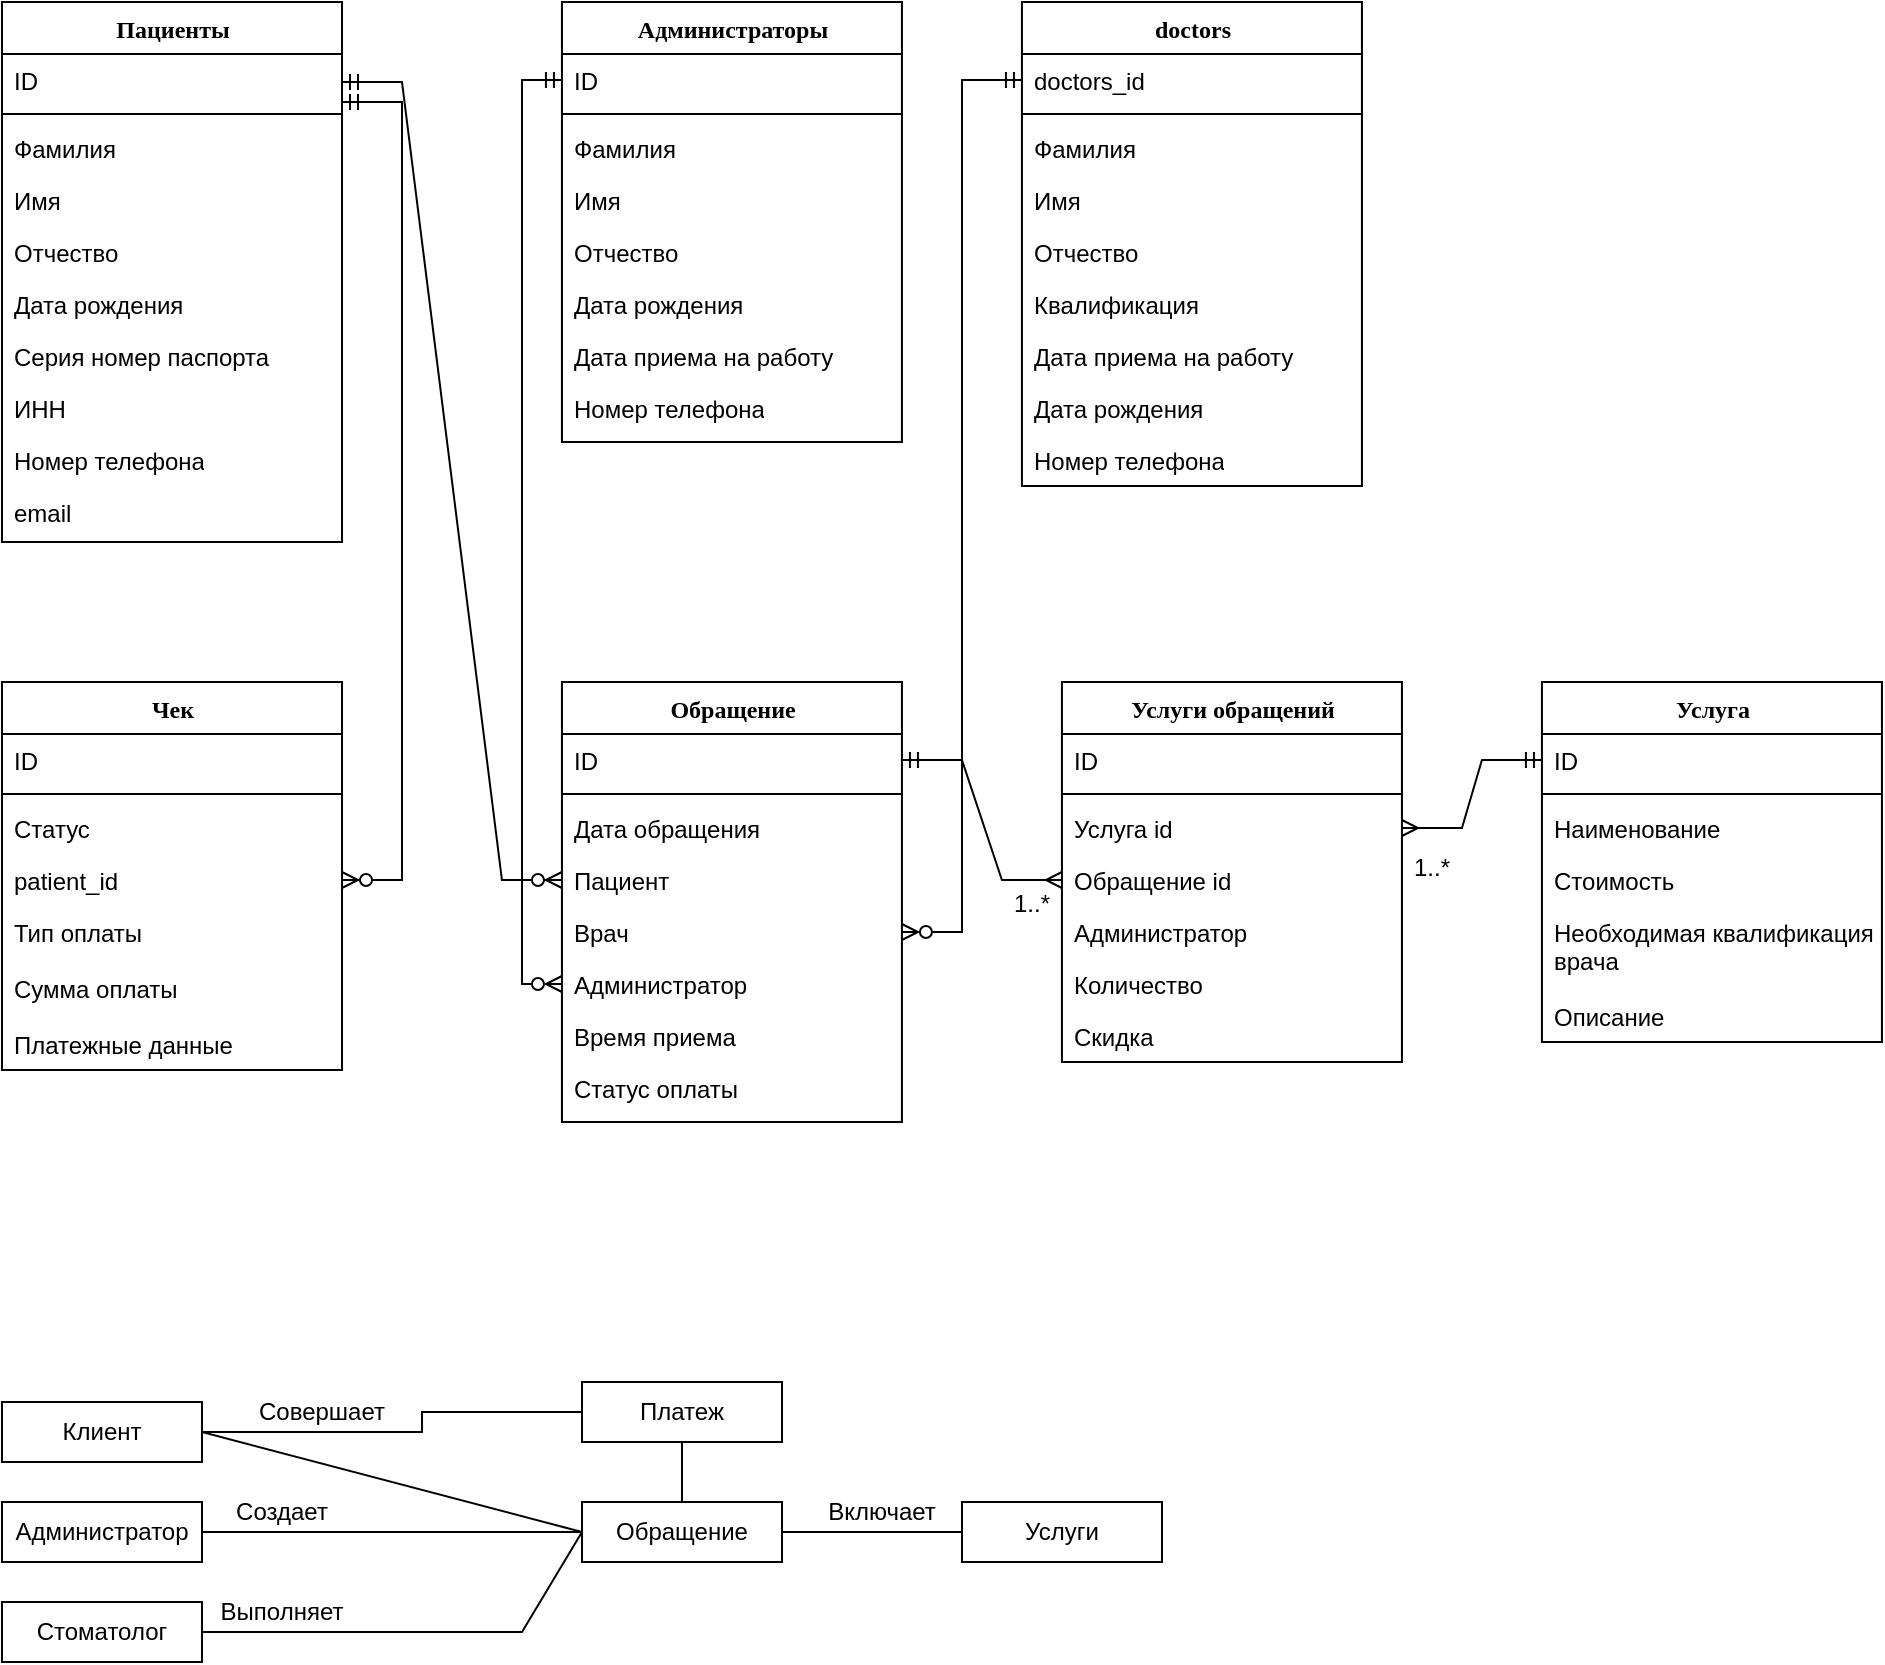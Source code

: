 <mxfile version="22.0.4" type="github">
  <diagram name="Page-1" id="9f46799a-70d6-7492-0946-bef42562c5a5">
    <mxGraphModel dx="1397" dy="777" grid="1" gridSize="10" guides="1" tooltips="1" connect="1" arrows="1" fold="1" page="1" pageScale="1" pageWidth="1100" pageHeight="850" background="none" math="0" shadow="0">
      <root>
        <mxCell id="0" />
        <mxCell id="1" parent="0" />
        <mxCell id="78961159f06e98e8-17" value="doctors" style="swimlane;html=1;fontStyle=1;align=center;verticalAlign=top;childLayout=stackLayout;horizontal=1;startSize=26;horizontalStack=0;resizeParent=1;resizeLast=0;collapsible=1;marginBottom=0;swimlaneFillColor=#ffffff;rounded=0;shadow=0;comic=0;labelBackgroundColor=none;strokeWidth=1;fillColor=none;fontFamily=Verdana;fontSize=12" parent="1" vertex="1">
          <mxGeometry x="529.97" y="10" width="170" height="242" as="geometry" />
        </mxCell>
        <mxCell id="2IfcIijcKh4kMEABv_fs-8" value="doctors_id" style="text;html=1;strokeColor=none;fillColor=none;align=left;verticalAlign=top;spacingLeft=4;spacingRight=4;whiteSpace=wrap;overflow=hidden;rotatable=0;points=[[0,0.5],[1,0.5]];portConstraint=eastwest;" parent="78961159f06e98e8-17" vertex="1">
          <mxGeometry y="26" width="170" height="26" as="geometry" />
        </mxCell>
        <mxCell id="78961159f06e98e8-51" value="" style="line;html=1;strokeWidth=1;fillColor=none;align=left;verticalAlign=middle;spacingTop=-1;spacingLeft=3;spacingRight=3;rotatable=0;labelPosition=right;points=[];portConstraint=eastwest;" parent="78961159f06e98e8-17" vertex="1">
          <mxGeometry y="52" width="170" height="8" as="geometry" />
        </mxCell>
        <mxCell id="78961159f06e98e8-21" value="Фамилия" style="text;html=1;strokeColor=none;fillColor=none;align=left;verticalAlign=top;spacingLeft=4;spacingRight=4;whiteSpace=wrap;overflow=hidden;rotatable=0;points=[[0,0.5],[1,0.5]];portConstraint=eastwest;" parent="78961159f06e98e8-17" vertex="1">
          <mxGeometry y="60" width="170" height="26" as="geometry" />
        </mxCell>
        <mxCell id="78961159f06e98e8-23" value="Имя" style="text;html=1;strokeColor=none;fillColor=none;align=left;verticalAlign=top;spacingLeft=4;spacingRight=4;whiteSpace=wrap;overflow=hidden;rotatable=0;points=[[0,0.5],[1,0.5]];portConstraint=eastwest;" parent="78961159f06e98e8-17" vertex="1">
          <mxGeometry y="86" width="170" height="26" as="geometry" />
        </mxCell>
        <mxCell id="78961159f06e98e8-25" value="Отчество" style="text;html=1;strokeColor=none;fillColor=none;align=left;verticalAlign=top;spacingLeft=4;spacingRight=4;whiteSpace=wrap;overflow=hidden;rotatable=0;points=[[0,0.5],[1,0.5]];portConstraint=eastwest;" parent="78961159f06e98e8-17" vertex="1">
          <mxGeometry y="112" width="170" height="26" as="geometry" />
        </mxCell>
        <mxCell id="2IfcIijcKh4kMEABv_fs-5" value="Квалификация" style="text;html=1;strokeColor=none;fillColor=none;align=left;verticalAlign=top;spacingLeft=4;spacingRight=4;whiteSpace=wrap;overflow=hidden;rotatable=0;points=[[0,0.5],[1,0.5]];portConstraint=eastwest;" parent="78961159f06e98e8-17" vertex="1">
          <mxGeometry y="138" width="170" height="26" as="geometry" />
        </mxCell>
        <mxCell id="78961159f06e98e8-27" value="Дата приема на работу" style="text;html=1;strokeColor=none;fillColor=none;align=left;verticalAlign=top;spacingLeft=4;spacingRight=4;whiteSpace=wrap;overflow=hidden;rotatable=0;points=[[0,0.5],[1,0.5]];portConstraint=eastwest;" parent="78961159f06e98e8-17" vertex="1">
          <mxGeometry y="164" width="170" height="26" as="geometry" />
        </mxCell>
        <mxCell id="78961159f06e98e8-26" value="Дата рождения" style="text;html=1;strokeColor=none;fillColor=none;align=left;verticalAlign=top;spacingLeft=4;spacingRight=4;whiteSpace=wrap;overflow=hidden;rotatable=0;points=[[0,0.5],[1,0.5]];portConstraint=eastwest;" parent="78961159f06e98e8-17" vertex="1">
          <mxGeometry y="190" width="170" height="26" as="geometry" />
        </mxCell>
        <mxCell id="2IfcIijcKh4kMEABv_fs-25" value="Номер телефона" style="text;html=1;strokeColor=none;fillColor=none;align=left;verticalAlign=top;spacingLeft=4;spacingRight=4;whiteSpace=wrap;overflow=hidden;rotatable=0;points=[[0,0.5],[1,0.5]];portConstraint=eastwest;" parent="78961159f06e98e8-17" vertex="1">
          <mxGeometry y="216" width="170" height="26" as="geometry" />
        </mxCell>
        <mxCell id="78961159f06e98e8-30" value="Пациенты" style="swimlane;html=1;fontStyle=1;align=center;verticalAlign=top;childLayout=stackLayout;horizontal=1;startSize=26;horizontalStack=0;resizeParent=1;resizeLast=0;collapsible=1;marginBottom=0;swimlaneFillColor=#ffffff;rounded=0;shadow=0;comic=0;labelBackgroundColor=none;strokeWidth=1;fillColor=none;fontFamily=Verdana;fontSize=12" parent="1" vertex="1">
          <mxGeometry x="20" y="10" width="170" height="270" as="geometry" />
        </mxCell>
        <mxCell id="2IfcIijcKh4kMEABv_fs-9" value="ID" style="text;html=1;strokeColor=none;fillColor=none;align=left;verticalAlign=top;spacingLeft=4;spacingRight=4;whiteSpace=wrap;overflow=hidden;rotatable=0;points=[[0,0.5],[1,0.5]];portConstraint=eastwest;" parent="78961159f06e98e8-30" vertex="1">
          <mxGeometry y="26" width="170" height="26" as="geometry" />
        </mxCell>
        <mxCell id="2IfcIijcKh4kMEABv_fs-10" value="" style="line;html=1;strokeWidth=1;fillColor=none;align=left;verticalAlign=middle;spacingTop=-1;spacingLeft=3;spacingRight=3;rotatable=0;labelPosition=right;points=[];portConstraint=eastwest;" parent="78961159f06e98e8-30" vertex="1">
          <mxGeometry y="52" width="170" height="8" as="geometry" />
        </mxCell>
        <mxCell id="78961159f06e98e8-31" value="Фамилия" style="text;html=1;strokeColor=none;fillColor=none;align=left;verticalAlign=top;spacingLeft=4;spacingRight=4;whiteSpace=wrap;overflow=hidden;rotatable=0;points=[[0,0.5],[1,0.5]];portConstraint=eastwest;" parent="78961159f06e98e8-30" vertex="1">
          <mxGeometry y="60" width="170" height="26" as="geometry" />
        </mxCell>
        <mxCell id="78961159f06e98e8-32" value="Имя" style="text;html=1;strokeColor=none;fillColor=none;align=left;verticalAlign=top;spacingLeft=4;spacingRight=4;whiteSpace=wrap;overflow=hidden;rotatable=0;points=[[0,0.5],[1,0.5]];portConstraint=eastwest;" parent="78961159f06e98e8-30" vertex="1">
          <mxGeometry y="86" width="170" height="26" as="geometry" />
        </mxCell>
        <mxCell id="78961159f06e98e8-33" value="Отчество" style="text;html=1;strokeColor=none;fillColor=none;align=left;verticalAlign=top;spacingLeft=4;spacingRight=4;whiteSpace=wrap;overflow=hidden;rotatable=0;points=[[0,0.5],[1,0.5]];portConstraint=eastwest;" parent="78961159f06e98e8-30" vertex="1">
          <mxGeometry y="112" width="170" height="26" as="geometry" />
        </mxCell>
        <mxCell id="78961159f06e98e8-34" value="Дата рождения" style="text;html=1;strokeColor=none;fillColor=none;align=left;verticalAlign=top;spacingLeft=4;spacingRight=4;whiteSpace=wrap;overflow=hidden;rotatable=0;points=[[0,0.5],[1,0.5]];portConstraint=eastwest;" parent="78961159f06e98e8-30" vertex="1">
          <mxGeometry y="138" width="170" height="26" as="geometry" />
        </mxCell>
        <mxCell id="78961159f06e98e8-36" value="Серия номер паспорта" style="text;html=1;strokeColor=none;fillColor=none;align=left;verticalAlign=top;spacingLeft=4;spacingRight=4;whiteSpace=wrap;overflow=hidden;rotatable=0;points=[[0,0.5],[1,0.5]];portConstraint=eastwest;" parent="78961159f06e98e8-30" vertex="1">
          <mxGeometry y="164" width="170" height="26" as="geometry" />
        </mxCell>
        <mxCell id="78961159f06e98e8-37" value="ИНН" style="text;html=1;strokeColor=none;fillColor=none;align=left;verticalAlign=top;spacingLeft=4;spacingRight=4;whiteSpace=wrap;overflow=hidden;rotatable=0;points=[[0,0.5],[1,0.5]];portConstraint=eastwest;" parent="78961159f06e98e8-30" vertex="1">
          <mxGeometry y="190" width="170" height="26" as="geometry" />
        </mxCell>
        <mxCell id="2IfcIijcKh4kMEABv_fs-23" value="Номер телефона" style="text;html=1;strokeColor=none;fillColor=none;align=left;verticalAlign=top;spacingLeft=4;spacingRight=4;whiteSpace=wrap;overflow=hidden;rotatable=0;points=[[0,0.5],[1,0.5]];portConstraint=eastwest;" parent="78961159f06e98e8-30" vertex="1">
          <mxGeometry y="216" width="170" height="26" as="geometry" />
        </mxCell>
        <mxCell id="2IfcIijcKh4kMEABv_fs-24" value="email" style="text;html=1;strokeColor=none;fillColor=none;align=left;verticalAlign=top;spacingLeft=4;spacingRight=4;whiteSpace=wrap;overflow=hidden;rotatable=0;points=[[0,0.5],[1,0.5]];portConstraint=eastwest;" parent="78961159f06e98e8-30" vertex="1">
          <mxGeometry y="242" width="170" height="26" as="geometry" />
        </mxCell>
        <mxCell id="78961159f06e98e8-56" value="Услуга" style="swimlane;html=1;fontStyle=1;align=center;verticalAlign=top;childLayout=stackLayout;horizontal=1;startSize=26;horizontalStack=0;resizeParent=1;resizeLast=0;collapsible=1;marginBottom=0;swimlaneFillColor=#ffffff;rounded=0;shadow=0;comic=0;labelBackgroundColor=none;strokeWidth=1;fillColor=none;fontFamily=Verdana;fontSize=12" parent="1" vertex="1">
          <mxGeometry x="789.97" y="350" width="170" height="180" as="geometry" />
        </mxCell>
        <mxCell id="2IfcIijcKh4kMEABv_fs-11" value="ID" style="text;html=1;strokeColor=none;fillColor=none;align=left;verticalAlign=top;spacingLeft=4;spacingRight=4;whiteSpace=wrap;overflow=hidden;rotatable=0;points=[[0,0.5],[1,0.5]];portConstraint=eastwest;" parent="78961159f06e98e8-56" vertex="1">
          <mxGeometry y="26" width="170" height="26" as="geometry" />
        </mxCell>
        <mxCell id="2IfcIijcKh4kMEABv_fs-12" value="" style="line;html=1;strokeWidth=1;fillColor=none;align=left;verticalAlign=middle;spacingTop=-1;spacingLeft=3;spacingRight=3;rotatable=0;labelPosition=right;points=[];portConstraint=eastwest;" parent="78961159f06e98e8-56" vertex="1">
          <mxGeometry y="52" width="170" height="8" as="geometry" />
        </mxCell>
        <mxCell id="78961159f06e98e8-57" value="Наименование" style="text;html=1;strokeColor=none;fillColor=none;align=left;verticalAlign=top;spacingLeft=4;spacingRight=4;whiteSpace=wrap;overflow=hidden;rotatable=0;points=[[0,0.5],[1,0.5]];portConstraint=eastwest;" parent="78961159f06e98e8-56" vertex="1">
          <mxGeometry y="60" width="170" height="26" as="geometry" />
        </mxCell>
        <mxCell id="78961159f06e98e8-58" value="Стоимость" style="text;html=1;strokeColor=none;fillColor=none;align=left;verticalAlign=top;spacingLeft=4;spacingRight=4;whiteSpace=wrap;overflow=hidden;rotatable=0;points=[[0,0.5],[1,0.5]];portConstraint=eastwest;" parent="78961159f06e98e8-56" vertex="1">
          <mxGeometry y="86" width="170" height="26" as="geometry" />
        </mxCell>
        <mxCell id="78961159f06e98e8-59" value="Необходимая квалификация врача" style="text;html=1;strokeColor=none;fillColor=none;align=left;verticalAlign=top;spacingLeft=4;spacingRight=4;whiteSpace=wrap;overflow=hidden;rotatable=0;points=[[0,0.5],[1,0.5]];portConstraint=eastwest;" parent="78961159f06e98e8-56" vertex="1">
          <mxGeometry y="112" width="170" height="42" as="geometry" />
        </mxCell>
        <mxCell id="2IfcIijcKh4kMEABv_fs-26" value="Описание" style="text;html=1;strokeColor=none;fillColor=none;align=left;verticalAlign=top;spacingLeft=4;spacingRight=4;whiteSpace=wrap;overflow=hidden;rotatable=0;points=[[0,0.5],[1,0.5]];portConstraint=eastwest;" parent="78961159f06e98e8-56" vertex="1">
          <mxGeometry y="154" width="170" height="26" as="geometry" />
        </mxCell>
        <mxCell id="2IfcIijcKh4kMEABv_fs-13" value="Обращение" style="swimlane;html=1;fontStyle=1;align=center;verticalAlign=top;childLayout=stackLayout;horizontal=1;startSize=26;horizontalStack=0;resizeParent=1;resizeLast=0;collapsible=1;marginBottom=0;swimlaneFillColor=#ffffff;rounded=0;shadow=0;comic=0;labelBackgroundColor=none;strokeWidth=1;fillColor=none;fontFamily=Verdana;fontSize=12" parent="1" vertex="1">
          <mxGeometry x="299.97" y="350" width="170" height="220" as="geometry" />
        </mxCell>
        <mxCell id="2IfcIijcKh4kMEABv_fs-14" value="ID" style="text;html=1;strokeColor=none;fillColor=none;align=left;verticalAlign=top;spacingLeft=4;spacingRight=4;whiteSpace=wrap;overflow=hidden;rotatable=0;points=[[0,0.5],[1,0.5]];portConstraint=eastwest;" parent="2IfcIijcKh4kMEABv_fs-13" vertex="1">
          <mxGeometry y="26" width="170" height="26" as="geometry" />
        </mxCell>
        <mxCell id="2IfcIijcKh4kMEABv_fs-15" value="" style="line;html=1;strokeWidth=1;fillColor=none;align=left;verticalAlign=middle;spacingTop=-1;spacingLeft=3;spacingRight=3;rotatable=0;labelPosition=right;points=[];portConstraint=eastwest;" parent="2IfcIijcKh4kMEABv_fs-13" vertex="1">
          <mxGeometry y="52" width="170" height="8" as="geometry" />
        </mxCell>
        <mxCell id="2IfcIijcKh4kMEABv_fs-20" value="Дата обращения" style="text;html=1;strokeColor=none;fillColor=none;align=left;verticalAlign=top;spacingLeft=4;spacingRight=4;whiteSpace=wrap;overflow=hidden;rotatable=0;points=[[0,0.5],[1,0.5]];portConstraint=eastwest;" parent="2IfcIijcKh4kMEABv_fs-13" vertex="1">
          <mxGeometry y="60" width="170" height="26" as="geometry" />
        </mxCell>
        <mxCell id="2IfcIijcKh4kMEABv_fs-16" value="Пациент" style="text;html=1;strokeColor=none;fillColor=none;align=left;verticalAlign=top;spacingLeft=4;spacingRight=4;whiteSpace=wrap;overflow=hidden;rotatable=0;points=[[0,0.5],[1,0.5]];portConstraint=eastwest;" parent="2IfcIijcKh4kMEABv_fs-13" vertex="1">
          <mxGeometry y="86" width="170" height="26" as="geometry" />
        </mxCell>
        <mxCell id="2IfcIijcKh4kMEABv_fs-17" value="Врач" style="text;html=1;strokeColor=none;fillColor=none;align=left;verticalAlign=top;spacingLeft=4;spacingRight=4;whiteSpace=wrap;overflow=hidden;rotatable=0;points=[[0,0.5],[1,0.5]];portConstraint=eastwest;" parent="2IfcIijcKh4kMEABv_fs-13" vertex="1">
          <mxGeometry y="112" width="170" height="26" as="geometry" />
        </mxCell>
        <mxCell id="2IfcIijcKh4kMEABv_fs-88" value="Администратор" style="text;html=1;strokeColor=none;fillColor=none;align=left;verticalAlign=top;spacingLeft=4;spacingRight=4;whiteSpace=wrap;overflow=hidden;rotatable=0;points=[[0,0.5],[1,0.5]];portConstraint=eastwest;" parent="2IfcIijcKh4kMEABv_fs-13" vertex="1">
          <mxGeometry y="138" width="170" height="26" as="geometry" />
        </mxCell>
        <mxCell id="2IfcIijcKh4kMEABv_fs-75" value="Время приема" style="text;html=1;strokeColor=none;fillColor=none;align=left;verticalAlign=top;spacingLeft=4;spacingRight=4;whiteSpace=wrap;overflow=hidden;rotatable=0;points=[[0,0.5],[1,0.5]];portConstraint=eastwest;" parent="2IfcIijcKh4kMEABv_fs-13" vertex="1">
          <mxGeometry y="164" width="170" height="26" as="geometry" />
        </mxCell>
        <mxCell id="2IfcIijcKh4kMEABv_fs-79" value="Статус оплаты" style="text;html=1;strokeColor=none;fillColor=none;align=left;verticalAlign=top;spacingLeft=4;spacingRight=4;whiteSpace=wrap;overflow=hidden;rotatable=0;points=[[0,0.5],[1,0.5]];portConstraint=eastwest;" parent="2IfcIijcKh4kMEABv_fs-13" vertex="1">
          <mxGeometry y="190" width="170" height="26" as="geometry" />
        </mxCell>
        <mxCell id="2IfcIijcKh4kMEABv_fs-28" value="Стоматолог" style="rounded=0;whiteSpace=wrap;html=1;" parent="1" vertex="1">
          <mxGeometry x="20" y="810" width="100" height="30" as="geometry" />
        </mxCell>
        <mxCell id="hJ3jjFRtR-Yh6-QT9F3C-5" style="edgeStyle=orthogonalEdgeStyle;rounded=0;orthogonalLoop=1;jettySize=auto;html=1;exitX=1;exitY=0.5;exitDx=0;exitDy=0;endArrow=none;endFill=0;" edge="1" parent="1" source="2IfcIijcKh4kMEABv_fs-29" target="2IfcIijcKh4kMEABv_fs-37">
          <mxGeometry relative="1" as="geometry">
            <Array as="points">
              <mxPoint x="230" y="725" />
              <mxPoint x="230" y="715" />
            </Array>
          </mxGeometry>
        </mxCell>
        <mxCell id="2IfcIijcKh4kMEABv_fs-29" value="Клиент" style="rounded=0;whiteSpace=wrap;html=1;" parent="1" vertex="1">
          <mxGeometry x="20" y="710" width="100" height="30" as="geometry" />
        </mxCell>
        <mxCell id="2IfcIijcKh4kMEABv_fs-30" value="Администратор" style="rounded=0;whiteSpace=wrap;html=1;" parent="1" vertex="1">
          <mxGeometry x="20" y="760" width="100" height="30" as="geometry" />
        </mxCell>
        <mxCell id="2IfcIijcKh4kMEABv_fs-31" value="Обращение" style="rounded=0;whiteSpace=wrap;html=1;" parent="1" vertex="1">
          <mxGeometry x="310" y="760" width="100" height="30" as="geometry" />
        </mxCell>
        <mxCell id="2IfcIijcKh4kMEABv_fs-32" value="Услуги" style="rounded=0;whiteSpace=wrap;html=1;" parent="1" vertex="1">
          <mxGeometry x="500" y="760" width="100" height="30" as="geometry" />
        </mxCell>
        <mxCell id="2IfcIijcKh4kMEABv_fs-33" value="" style="endArrow=none;html=1;rounded=0;entryX=0;entryY=0.5;entryDx=0;entryDy=0;exitX=1;exitY=0.5;exitDx=0;exitDy=0;" parent="1" source="2IfcIijcKh4kMEABv_fs-30" target="2IfcIijcKh4kMEABv_fs-31" edge="1">
          <mxGeometry width="50" height="50" relative="1" as="geometry">
            <mxPoint x="140" y="660" as="sourcePoint" />
            <mxPoint x="190" y="610" as="targetPoint" />
            <Array as="points" />
          </mxGeometry>
        </mxCell>
        <mxCell id="2IfcIijcKh4kMEABv_fs-34" value="Создает" style="text;html=1;strokeColor=none;fillColor=none;align=center;verticalAlign=middle;whiteSpace=wrap;rounded=0;" parent="1" vertex="1">
          <mxGeometry x="130" y="750" width="60" height="30" as="geometry" />
        </mxCell>
        <mxCell id="2IfcIijcKh4kMEABv_fs-35" value="" style="endArrow=none;html=1;rounded=0;exitX=1;exitY=0.5;exitDx=0;exitDy=0;entryX=0;entryY=0.5;entryDx=0;entryDy=0;" parent="1" source="2IfcIijcKh4kMEABv_fs-31" target="2IfcIijcKh4kMEABv_fs-32" edge="1">
          <mxGeometry width="50" height="50" relative="1" as="geometry">
            <mxPoint x="400" y="750" as="sourcePoint" />
            <mxPoint x="450" y="700" as="targetPoint" />
          </mxGeometry>
        </mxCell>
        <mxCell id="2IfcIijcKh4kMEABv_fs-36" value="Включает" style="text;html=1;strokeColor=none;fillColor=none;align=center;verticalAlign=middle;whiteSpace=wrap;rounded=0;" parent="1" vertex="1">
          <mxGeometry x="430" y="750" width="60" height="30" as="geometry" />
        </mxCell>
        <mxCell id="2IfcIijcKh4kMEABv_fs-37" value="Платеж" style="rounded=0;whiteSpace=wrap;html=1;" parent="1" vertex="1">
          <mxGeometry x="310" y="700" width="100" height="30" as="geometry" />
        </mxCell>
        <mxCell id="2IfcIijcKh4kMEABv_fs-38" value="" style="endArrow=none;html=1;rounded=0;entryX=0.5;entryY=1;entryDx=0;entryDy=0;exitX=0.5;exitY=0;exitDx=0;exitDy=0;" parent="1" source="2IfcIijcKh4kMEABv_fs-31" target="2IfcIijcKh4kMEABv_fs-37" edge="1">
          <mxGeometry width="50" height="50" relative="1" as="geometry">
            <mxPoint x="400" y="740" as="sourcePoint" />
            <mxPoint x="450" y="690" as="targetPoint" />
          </mxGeometry>
        </mxCell>
        <mxCell id="2IfcIijcKh4kMEABv_fs-39" value="" style="endArrow=none;html=1;rounded=0;entryX=0;entryY=0.5;entryDx=0;entryDy=0;exitX=1;exitY=0.5;exitDx=0;exitDy=0;" parent="1" target="2IfcIijcKh4kMEABv_fs-31" edge="1" source="2IfcIijcKh4kMEABv_fs-29">
          <mxGeometry width="50" height="50" relative="1" as="geometry">
            <mxPoint x="140" y="650" as="sourcePoint" />
            <mxPoint x="190" y="600" as="targetPoint" />
            <Array as="points" />
          </mxGeometry>
        </mxCell>
        <mxCell id="2IfcIijcKh4kMEABv_fs-40" value="Совершает" style="text;html=1;strokeColor=none;fillColor=none;align=center;verticalAlign=middle;whiteSpace=wrap;rounded=0;" parent="1" vertex="1">
          <mxGeometry x="150" y="700" width="60" height="30" as="geometry" />
        </mxCell>
        <mxCell id="2IfcIijcKh4kMEABv_fs-41" value="" style="endArrow=none;html=1;rounded=0;entryX=0;entryY=0.5;entryDx=0;entryDy=0;exitX=1;exitY=0.5;exitDx=0;exitDy=0;" parent="1" source="2IfcIijcKh4kMEABv_fs-28" target="2IfcIijcKh4kMEABv_fs-31" edge="1">
          <mxGeometry width="50" height="50" relative="1" as="geometry">
            <mxPoint x="430" y="770" as="sourcePoint" />
            <mxPoint x="480" y="720" as="targetPoint" />
            <Array as="points">
              <mxPoint x="280" y="825" />
            </Array>
          </mxGeometry>
        </mxCell>
        <mxCell id="2IfcIijcKh4kMEABv_fs-42" value="Выполняет" style="text;html=1;strokeColor=none;fillColor=none;align=center;verticalAlign=middle;whiteSpace=wrap;rounded=0;" parent="1" vertex="1">
          <mxGeometry x="130" y="800" width="60" height="30" as="geometry" />
        </mxCell>
        <mxCell id="2IfcIijcKh4kMEABv_fs-50" value="Администраторы" style="swimlane;html=1;fontStyle=1;align=center;verticalAlign=top;childLayout=stackLayout;horizontal=1;startSize=26;horizontalStack=0;resizeParent=1;resizeLast=0;collapsible=1;marginBottom=0;swimlaneFillColor=#ffffff;rounded=0;shadow=0;comic=0;labelBackgroundColor=none;strokeWidth=1;fillColor=none;fontFamily=Verdana;fontSize=12" parent="1" vertex="1">
          <mxGeometry x="299.97" y="10" width="170" height="220" as="geometry" />
        </mxCell>
        <mxCell id="2IfcIijcKh4kMEABv_fs-51" value="ID" style="text;html=1;strokeColor=none;fillColor=none;align=left;verticalAlign=top;spacingLeft=4;spacingRight=4;whiteSpace=wrap;overflow=hidden;rotatable=0;points=[[0,0.5],[1,0.5]];portConstraint=eastwest;" parent="2IfcIijcKh4kMEABv_fs-50" vertex="1">
          <mxGeometry y="26" width="170" height="26" as="geometry" />
        </mxCell>
        <mxCell id="2IfcIijcKh4kMEABv_fs-52" value="" style="line;html=1;strokeWidth=1;fillColor=none;align=left;verticalAlign=middle;spacingTop=-1;spacingLeft=3;spacingRight=3;rotatable=0;labelPosition=right;points=[];portConstraint=eastwest;" parent="2IfcIijcKh4kMEABv_fs-50" vertex="1">
          <mxGeometry y="52" width="170" height="8" as="geometry" />
        </mxCell>
        <mxCell id="2IfcIijcKh4kMEABv_fs-53" value="Фамилия" style="text;html=1;strokeColor=none;fillColor=none;align=left;verticalAlign=top;spacingLeft=4;spacingRight=4;whiteSpace=wrap;overflow=hidden;rotatable=0;points=[[0,0.5],[1,0.5]];portConstraint=eastwest;" parent="2IfcIijcKh4kMEABv_fs-50" vertex="1">
          <mxGeometry y="60" width="170" height="26" as="geometry" />
        </mxCell>
        <mxCell id="2IfcIijcKh4kMEABv_fs-54" value="Имя" style="text;html=1;strokeColor=none;fillColor=none;align=left;verticalAlign=top;spacingLeft=4;spacingRight=4;whiteSpace=wrap;overflow=hidden;rotatable=0;points=[[0,0.5],[1,0.5]];portConstraint=eastwest;" parent="2IfcIijcKh4kMEABv_fs-50" vertex="1">
          <mxGeometry y="86" width="170" height="26" as="geometry" />
        </mxCell>
        <mxCell id="2IfcIijcKh4kMEABv_fs-55" value="Отчество" style="text;html=1;strokeColor=none;fillColor=none;align=left;verticalAlign=top;spacingLeft=4;spacingRight=4;whiteSpace=wrap;overflow=hidden;rotatable=0;points=[[0,0.5],[1,0.5]];portConstraint=eastwest;" parent="2IfcIijcKh4kMEABv_fs-50" vertex="1">
          <mxGeometry y="112" width="170" height="26" as="geometry" />
        </mxCell>
        <mxCell id="2IfcIijcKh4kMEABv_fs-56" value="Дата рождения" style="text;html=1;strokeColor=none;fillColor=none;align=left;verticalAlign=top;spacingLeft=4;spacingRight=4;whiteSpace=wrap;overflow=hidden;rotatable=0;points=[[0,0.5],[1,0.5]];portConstraint=eastwest;" parent="2IfcIijcKh4kMEABv_fs-50" vertex="1">
          <mxGeometry y="138" width="170" height="26" as="geometry" />
        </mxCell>
        <mxCell id="2IfcIijcKh4kMEABv_fs-57" value="Дата приема на работу" style="text;html=1;strokeColor=none;fillColor=none;align=left;verticalAlign=top;spacingLeft=4;spacingRight=4;whiteSpace=wrap;overflow=hidden;rotatable=0;points=[[0,0.5],[1,0.5]];portConstraint=eastwest;" parent="2IfcIijcKh4kMEABv_fs-50" vertex="1">
          <mxGeometry y="164" width="170" height="26" as="geometry" />
        </mxCell>
        <mxCell id="2IfcIijcKh4kMEABv_fs-59" value="Номер телефона" style="text;html=1;strokeColor=none;fillColor=none;align=left;verticalAlign=top;spacingLeft=4;spacingRight=4;whiteSpace=wrap;overflow=hidden;rotatable=0;points=[[0,0.5],[1,0.5]];portConstraint=eastwest;" parent="2IfcIijcKh4kMEABv_fs-50" vertex="1">
          <mxGeometry y="190" width="170" height="26" as="geometry" />
        </mxCell>
        <mxCell id="2IfcIijcKh4kMEABv_fs-61" value="Чек" style="swimlane;html=1;fontStyle=1;align=center;verticalAlign=top;childLayout=stackLayout;horizontal=1;startSize=26;horizontalStack=0;resizeParent=1;resizeLast=0;collapsible=1;marginBottom=0;swimlaneFillColor=#ffffff;rounded=0;shadow=0;comic=0;labelBackgroundColor=none;strokeWidth=1;fillColor=none;fontFamily=Verdana;fontSize=12" parent="1" vertex="1">
          <mxGeometry x="20" y="350" width="170" height="194" as="geometry" />
        </mxCell>
        <mxCell id="2IfcIijcKh4kMEABv_fs-62" value="ID" style="text;html=1;strokeColor=none;fillColor=none;align=left;verticalAlign=top;spacingLeft=4;spacingRight=4;whiteSpace=wrap;overflow=hidden;rotatable=0;points=[[0,0.5],[1,0.5]];portConstraint=eastwest;" parent="2IfcIijcKh4kMEABv_fs-61" vertex="1">
          <mxGeometry y="26" width="170" height="26" as="geometry" />
        </mxCell>
        <mxCell id="2IfcIijcKh4kMEABv_fs-63" value="" style="line;html=1;strokeWidth=1;fillColor=none;align=left;verticalAlign=middle;spacingTop=-1;spacingLeft=3;spacingRight=3;rotatable=0;labelPosition=right;points=[];portConstraint=eastwest;" parent="2IfcIijcKh4kMEABv_fs-61" vertex="1">
          <mxGeometry y="52" width="170" height="8" as="geometry" />
        </mxCell>
        <mxCell id="2IfcIijcKh4kMEABv_fs-64" value="Статус" style="text;html=1;strokeColor=none;fillColor=none;align=left;verticalAlign=top;spacingLeft=4;spacingRight=4;whiteSpace=wrap;overflow=hidden;rotatable=0;points=[[0,0.5],[1,0.5]];portConstraint=eastwest;" parent="2IfcIijcKh4kMEABv_fs-61" vertex="1">
          <mxGeometry y="60" width="170" height="26" as="geometry" />
        </mxCell>
        <mxCell id="2IfcIijcKh4kMEABv_fs-65" value="patient_id" style="text;html=1;strokeColor=none;fillColor=none;align=left;verticalAlign=top;spacingLeft=4;spacingRight=4;whiteSpace=wrap;overflow=hidden;rotatable=0;points=[[0,0.5],[1,0.5]];portConstraint=eastwest;" parent="2IfcIijcKh4kMEABv_fs-61" vertex="1">
          <mxGeometry y="86" width="170" height="26" as="geometry" />
        </mxCell>
        <mxCell id="2IfcIijcKh4kMEABv_fs-66" value="Тип оплаты" style="text;html=1;strokeColor=none;fillColor=none;align=left;verticalAlign=top;spacingLeft=4;spacingRight=4;whiteSpace=wrap;overflow=hidden;rotatable=0;points=[[0,0.5],[1,0.5]];portConstraint=eastwest;" parent="2IfcIijcKh4kMEABv_fs-61" vertex="1">
          <mxGeometry y="112" width="170" height="28" as="geometry" />
        </mxCell>
        <mxCell id="2IfcIijcKh4kMEABv_fs-87" value="Сумма оплаты" style="text;html=1;strokeColor=none;fillColor=none;align=left;verticalAlign=top;spacingLeft=4;spacingRight=4;whiteSpace=wrap;overflow=hidden;rotatable=0;points=[[0,0.5],[1,0.5]];portConstraint=eastwest;" parent="2IfcIijcKh4kMEABv_fs-61" vertex="1">
          <mxGeometry y="140" width="170" height="28" as="geometry" />
        </mxCell>
        <mxCell id="hJ3jjFRtR-Yh6-QT9F3C-27" value="Платежные данные" style="text;html=1;strokeColor=none;fillColor=none;align=left;verticalAlign=top;spacingLeft=4;spacingRight=4;whiteSpace=wrap;overflow=hidden;rotatable=0;points=[[0,0.5],[1,0.5]];portConstraint=eastwest;" vertex="1" parent="2IfcIijcKh4kMEABv_fs-61">
          <mxGeometry y="168" width="170" height="26" as="geometry" />
        </mxCell>
        <mxCell id="2IfcIijcKh4kMEABv_fs-80" value="Услуги обращений" style="swimlane;html=1;fontStyle=1;align=center;verticalAlign=top;childLayout=stackLayout;horizontal=1;startSize=26;horizontalStack=0;resizeParent=1;resizeLast=0;collapsible=1;marginBottom=0;swimlaneFillColor=#ffffff;rounded=0;shadow=0;comic=0;labelBackgroundColor=none;strokeWidth=1;fillColor=none;fontFamily=Verdana;fontSize=12" parent="1" vertex="1">
          <mxGeometry x="549.97" y="350" width="170" height="190" as="geometry" />
        </mxCell>
        <mxCell id="2IfcIijcKh4kMEABv_fs-81" value="ID" style="text;html=1;strokeColor=none;fillColor=none;align=left;verticalAlign=top;spacingLeft=4;spacingRight=4;whiteSpace=wrap;overflow=hidden;rotatable=0;points=[[0,0.5],[1,0.5]];portConstraint=eastwest;" parent="2IfcIijcKh4kMEABv_fs-80" vertex="1">
          <mxGeometry y="26" width="170" height="26" as="geometry" />
        </mxCell>
        <mxCell id="2IfcIijcKh4kMEABv_fs-82" value="" style="line;html=1;strokeWidth=1;fillColor=none;align=left;verticalAlign=middle;spacingTop=-1;spacingLeft=3;spacingRight=3;rotatable=0;labelPosition=right;points=[];portConstraint=eastwest;" parent="2IfcIijcKh4kMEABv_fs-80" vertex="1">
          <mxGeometry y="52" width="170" height="8" as="geometry" />
        </mxCell>
        <mxCell id="2IfcIijcKh4kMEABv_fs-83" value="Услуга id" style="text;html=1;strokeColor=none;fillColor=none;align=left;verticalAlign=top;spacingLeft=4;spacingRight=4;whiteSpace=wrap;overflow=hidden;rotatable=0;points=[[0,0.5],[1,0.5]];portConstraint=eastwest;" parent="2IfcIijcKh4kMEABv_fs-80" vertex="1">
          <mxGeometry y="60" width="170" height="26" as="geometry" />
        </mxCell>
        <mxCell id="2IfcIijcKh4kMEABv_fs-92" value="Обращение id" style="text;html=1;strokeColor=none;fillColor=none;align=left;verticalAlign=top;spacingLeft=4;spacingRight=4;whiteSpace=wrap;overflow=hidden;rotatable=0;points=[[0,0.5],[1,0.5]];portConstraint=eastwest;" parent="2IfcIijcKh4kMEABv_fs-80" vertex="1">
          <mxGeometry y="86" width="170" height="26" as="geometry" />
        </mxCell>
        <mxCell id="2IfcIijcKh4kMEABv_fs-89" value="Администратор" style="text;html=1;strokeColor=none;fillColor=none;align=left;verticalAlign=top;spacingLeft=4;spacingRight=4;whiteSpace=wrap;overflow=hidden;rotatable=0;points=[[0,0.5],[1,0.5]];portConstraint=eastwest;" parent="2IfcIijcKh4kMEABv_fs-80" vertex="1">
          <mxGeometry y="112" width="170" height="26" as="geometry" />
        </mxCell>
        <mxCell id="hJ3jjFRtR-Yh6-QT9F3C-14" value="Количество" style="text;html=1;strokeColor=none;fillColor=none;align=left;verticalAlign=top;spacingLeft=4;spacingRight=4;whiteSpace=wrap;overflow=hidden;rotatable=0;points=[[0,0.5],[1,0.5]];portConstraint=eastwest;" vertex="1" parent="2IfcIijcKh4kMEABv_fs-80">
          <mxGeometry y="138" width="170" height="26" as="geometry" />
        </mxCell>
        <mxCell id="hJ3jjFRtR-Yh6-QT9F3C-15" value="Скидка" style="text;html=1;strokeColor=none;fillColor=none;align=left;verticalAlign=top;spacingLeft=4;spacingRight=4;whiteSpace=wrap;overflow=hidden;rotatable=0;points=[[0,0.5],[1,0.5]];portConstraint=eastwest;" vertex="1" parent="2IfcIijcKh4kMEABv_fs-80">
          <mxGeometry y="164" width="170" height="26" as="geometry" />
        </mxCell>
        <mxCell id="2IfcIijcKh4kMEABv_fs-90" value="" style="edgeStyle=entityRelationEdgeStyle;fontSize=12;html=1;endArrow=ERmandOne;endFill=0;startArrow=ERmany;rounded=0;startFill=0;" parent="1" source="2IfcIijcKh4kMEABv_fs-83" target="2IfcIijcKh4kMEABv_fs-11" edge="1">
          <mxGeometry width="100" height="100" relative="1" as="geometry">
            <mxPoint x="719.97" y="460" as="sourcePoint" />
            <mxPoint x="819.97" y="360" as="targetPoint" />
            <Array as="points">
              <mxPoint x="809.97" y="390" />
            </Array>
          </mxGeometry>
        </mxCell>
        <mxCell id="2IfcIijcKh4kMEABv_fs-91" value="" style="edgeStyle=entityRelationEdgeStyle;fontSize=12;html=1;endArrow=ERmany;endFill=0;startArrow=ERmandOne;rounded=0;entryX=0;entryY=0.5;entryDx=0;entryDy=0;startFill=0;" parent="1" source="2IfcIijcKh4kMEABv_fs-14" target="2IfcIijcKh4kMEABv_fs-92" edge="1">
          <mxGeometry width="100" height="100" relative="1" as="geometry">
            <mxPoint x="519.97" y="370" as="sourcePoint" />
            <mxPoint x="554.97" y="318" as="targetPoint" />
            <Array as="points">
              <mxPoint x="554.97" y="325" />
            </Array>
          </mxGeometry>
        </mxCell>
        <mxCell id="hJ3jjFRtR-Yh6-QT9F3C-1" style="edgeStyle=orthogonalEdgeStyle;rounded=0;orthogonalLoop=1;jettySize=auto;html=1;entryX=0;entryY=0.5;entryDx=0;entryDy=0;endArrow=ERzeroToMany;endFill=0;startArrow=ERmandOne;startFill=0;" edge="1" parent="1" source="2IfcIijcKh4kMEABv_fs-51" target="2IfcIijcKh4kMEABv_fs-88">
          <mxGeometry relative="1" as="geometry" />
        </mxCell>
        <mxCell id="hJ3jjFRtR-Yh6-QT9F3C-4" style="edgeStyle=orthogonalEdgeStyle;rounded=0;orthogonalLoop=1;jettySize=auto;html=1;exitX=0;exitY=0.5;exitDx=0;exitDy=0;entryX=1;entryY=0.5;entryDx=0;entryDy=0;endArrow=ERzeroToMany;endFill=0;startArrow=ERmandOne;startFill=0;" edge="1" parent="1" source="2IfcIijcKh4kMEABv_fs-8" target="2IfcIijcKh4kMEABv_fs-17">
          <mxGeometry relative="1" as="geometry" />
        </mxCell>
        <mxCell id="hJ3jjFRtR-Yh6-QT9F3C-8" value="1..*" style="text;html=1;strokeColor=none;fillColor=none;align=center;verticalAlign=middle;whiteSpace=wrap;rounded=0;" vertex="1" parent="1">
          <mxGeometry x="519.97" y="448" width="30" height="26" as="geometry" />
        </mxCell>
        <mxCell id="hJ3jjFRtR-Yh6-QT9F3C-16" value="1..*" style="text;html=1;strokeColor=none;fillColor=none;align=center;verticalAlign=middle;whiteSpace=wrap;rounded=0;" vertex="1" parent="1">
          <mxGeometry x="719.97" y="430" width="30" height="26" as="geometry" />
        </mxCell>
        <mxCell id="hJ3jjFRtR-Yh6-QT9F3C-26" value="" style="edgeStyle=entityRelationEdgeStyle;fontSize=12;html=1;endArrow=ERzeroToMany;startArrow=ERmandOne;rounded=0;exitX=1;exitY=0.923;exitDx=0;exitDy=0;exitPerimeter=0;" edge="1" parent="1" source="2IfcIijcKh4kMEABv_fs-9" target="2IfcIijcKh4kMEABv_fs-65">
          <mxGeometry width="100" height="100" relative="1" as="geometry">
            <mxPoint x="355" y="352" as="sourcePoint" />
            <mxPoint x="455" y="252" as="targetPoint" />
          </mxGeometry>
        </mxCell>
        <mxCell id="hJ3jjFRtR-Yh6-QT9F3C-28" value="" style="edgeStyle=entityRelationEdgeStyle;fontSize=12;html=1;endArrow=ERzeroToMany;startArrow=ERmandOne;rounded=0;exitX=0;exitY=1;exitDx=0;exitDy=0;" edge="1" parent="1" target="2IfcIijcKh4kMEABv_fs-16">
          <mxGeometry width="100" height="100" relative="1" as="geometry">
            <mxPoint x="190" y="50.0" as="sourcePoint" />
            <mxPoint x="460" y="252" as="targetPoint" />
            <Array as="points">
              <mxPoint x="270" y="280" />
              <mxPoint x="270" y="280" />
              <mxPoint x="280" y="280" />
            </Array>
          </mxGeometry>
        </mxCell>
      </root>
    </mxGraphModel>
  </diagram>
</mxfile>
